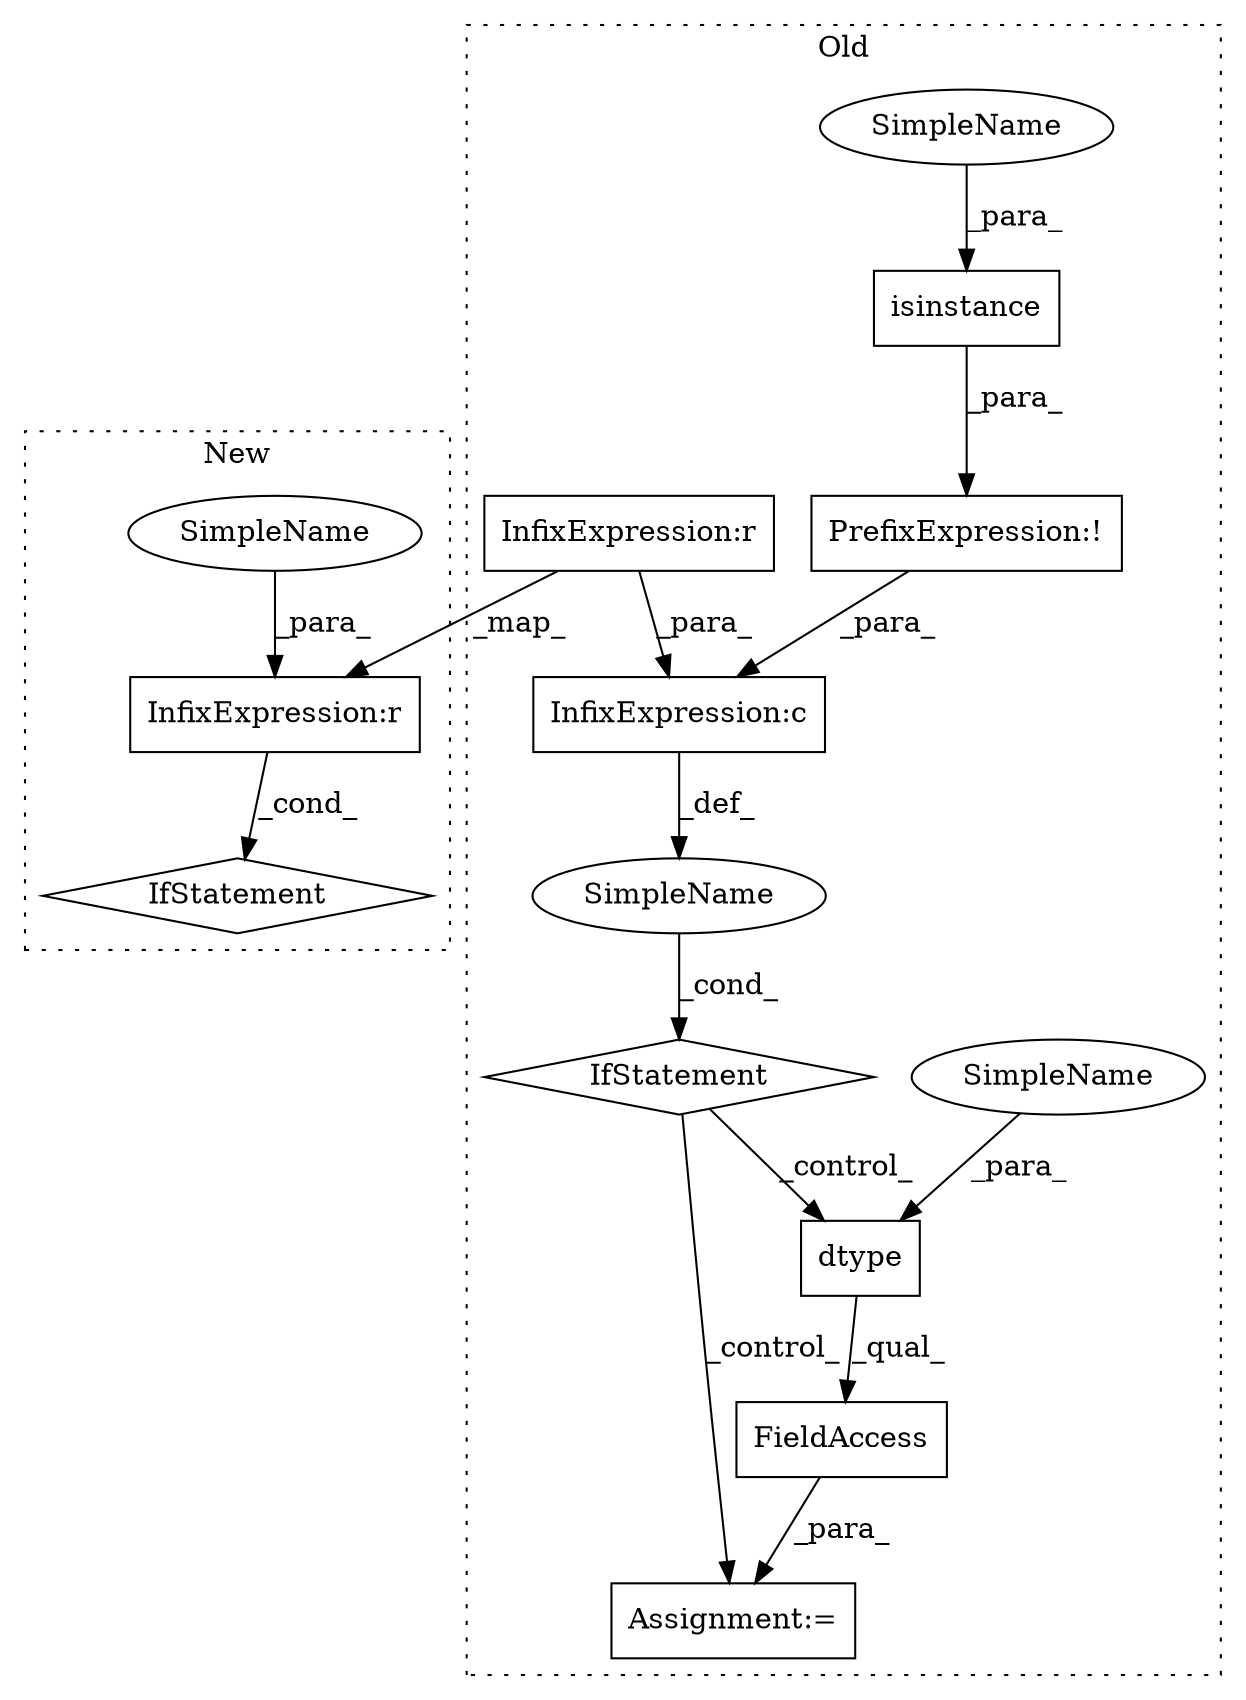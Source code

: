digraph G {
subgraph cluster0 {
1 [label="dtype" a="32" s="4453,4464" l="6,1" shape="box"];
3 [label="Assignment:=" a="7" s="4446" l="1" shape="box"];
4 [label="IfStatement" a="25" s="4383,4431" l="4,2" shape="diamond"];
5 [label="SimpleName" a="42" s="" l="" shape="ellipse"];
6 [label="FieldAccess" a="22" s="4447" l="23" shape="box"];
7 [label="PrefixExpression:!" a="38" s="4406" l="1" shape="box"];
8 [label="InfixExpression:c" a="27" s="4402" l="4" shape="box"];
10 [label="InfixExpression:r" a="27" s="4393" l="4" shape="box"];
12 [label="isinstance" a="32" s="4407,4430" l="11,1" shape="box"];
13 [label="SimpleName" a="42" s="4459" l="5" shape="ellipse"];
14 [label="SimpleName" a="42" s="4418" l="5" shape="ellipse"];
label = "Old";
style="dotted";
}
subgraph cluster1 {
2 [label="IfStatement" a="25" s="4180" l="3" shape="diamond"];
9 [label="InfixExpression:r" a="27" s="4171" l="4" shape="box"];
11 [label="SimpleName" a="42" s="3676" l="5" shape="ellipse"];
label = "New";
style="dotted";
}
1 -> 6 [label="_qual_"];
4 -> 1 [label="_control_"];
4 -> 3 [label="_control_"];
5 -> 4 [label="_cond_"];
6 -> 3 [label="_para_"];
7 -> 8 [label="_para_"];
8 -> 5 [label="_def_"];
9 -> 2 [label="_cond_"];
10 -> 8 [label="_para_"];
10 -> 9 [label="_map_"];
11 -> 9 [label="_para_"];
12 -> 7 [label="_para_"];
13 -> 1 [label="_para_"];
14 -> 12 [label="_para_"];
}